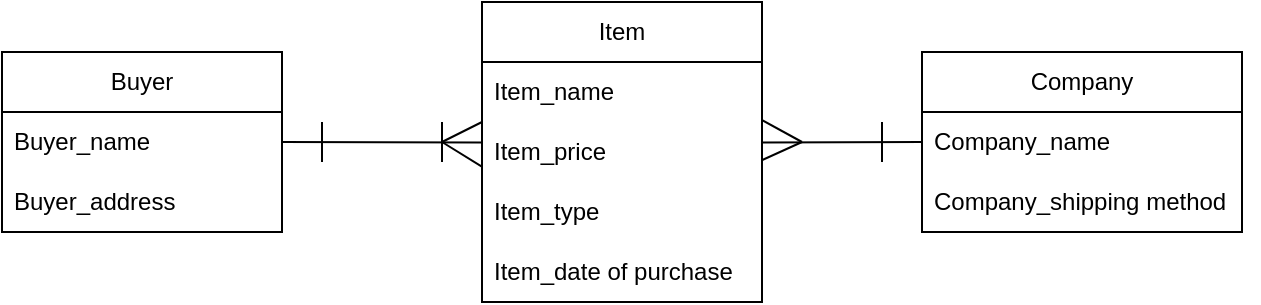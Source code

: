 <mxfile version="21.8.1" type="github">
  <diagram name="第 1 页" id="7rvDS9rxaqtdZqfZze3H">
    <mxGraphModel dx="875" dy="445" grid="1" gridSize="10" guides="1" tooltips="1" connect="1" arrows="1" fold="1" page="1" pageScale="1" pageWidth="827" pageHeight="1169" math="0" shadow="0">
      <root>
        <mxCell id="0" />
        <mxCell id="1" parent="0" />
        <mxCell id="npZYrpcKLzJFmQYhok-F-1" value="Buyer" style="swimlane;fontStyle=0;childLayout=stackLayout;horizontal=1;startSize=30;horizontalStack=0;resizeParent=1;resizeParentMax=0;resizeLast=0;collapsible=1;marginBottom=0;whiteSpace=wrap;html=1;" vertex="1" parent="1">
          <mxGeometry x="90" y="305" width="140" height="90" as="geometry">
            <mxRectangle x="120" y="280" width="60" height="30" as="alternateBounds" />
          </mxGeometry>
        </mxCell>
        <mxCell id="npZYrpcKLzJFmQYhok-F-2" value="Buyer_name" style="text;strokeColor=none;fillColor=none;align=left;verticalAlign=middle;spacingLeft=4;spacingRight=4;overflow=hidden;points=[[0,0.5],[1,0.5]];portConstraint=eastwest;rotatable=0;whiteSpace=wrap;html=1;" vertex="1" parent="npZYrpcKLzJFmQYhok-F-1">
          <mxGeometry y="30" width="140" height="30" as="geometry" />
        </mxCell>
        <mxCell id="npZYrpcKLzJFmQYhok-F-3" value="Buyer_address" style="text;strokeColor=none;fillColor=none;align=left;verticalAlign=middle;spacingLeft=4;spacingRight=4;overflow=hidden;points=[[0,0.5],[1,0.5]];portConstraint=eastwest;rotatable=0;whiteSpace=wrap;html=1;" vertex="1" parent="npZYrpcKLzJFmQYhok-F-1">
          <mxGeometry y="60" width="140" height="30" as="geometry" />
        </mxCell>
        <mxCell id="npZYrpcKLzJFmQYhok-F-7" value="Company" style="swimlane;fontStyle=0;childLayout=stackLayout;horizontal=1;startSize=30;horizontalStack=0;resizeParent=1;resizeParentMax=0;resizeLast=0;collapsible=1;marginBottom=0;whiteSpace=wrap;html=1;" vertex="1" parent="1">
          <mxGeometry x="550" y="305" width="160" height="90" as="geometry">
            <mxRectangle x="120" y="280" width="60" height="30" as="alternateBounds" />
          </mxGeometry>
        </mxCell>
        <mxCell id="npZYrpcKLzJFmQYhok-F-8" value="Company_name" style="text;strokeColor=none;fillColor=none;align=left;verticalAlign=middle;spacingLeft=4;spacingRight=4;overflow=hidden;points=[[0,0.5],[1,0.5]];portConstraint=eastwest;rotatable=0;whiteSpace=wrap;html=1;" vertex="1" parent="npZYrpcKLzJFmQYhok-F-7">
          <mxGeometry y="30" width="160" height="30" as="geometry" />
        </mxCell>
        <mxCell id="npZYrpcKLzJFmQYhok-F-10" value="Company_shipping method" style="text;strokeColor=none;fillColor=none;align=left;verticalAlign=middle;spacingLeft=4;spacingRight=4;overflow=hidden;points=[[0,0.5],[1,0.5]];portConstraint=eastwest;rotatable=0;whiteSpace=wrap;html=1;" vertex="1" parent="npZYrpcKLzJFmQYhok-F-7">
          <mxGeometry y="60" width="160" height="30" as="geometry" />
        </mxCell>
        <mxCell id="npZYrpcKLzJFmQYhok-F-36" style="edgeStyle=none;rounded=0;orthogonalLoop=1;jettySize=auto;html=1;exitX=1;exitY=0.5;exitDx=0;exitDy=0;" edge="1" parent="npZYrpcKLzJFmQYhok-F-7" source="npZYrpcKLzJFmQYhok-F-8" target="npZYrpcKLzJFmQYhok-F-8">
          <mxGeometry relative="1" as="geometry" />
        </mxCell>
        <mxCell id="npZYrpcKLzJFmQYhok-F-12" value="Item" style="swimlane;fontStyle=0;childLayout=stackLayout;horizontal=1;startSize=30;horizontalStack=0;resizeParent=1;resizeParentMax=0;resizeLast=0;collapsible=1;marginBottom=0;whiteSpace=wrap;html=1;" vertex="1" parent="1">
          <mxGeometry x="330" y="280" width="140" height="150" as="geometry">
            <mxRectangle x="120" y="280" width="60" height="30" as="alternateBounds" />
          </mxGeometry>
        </mxCell>
        <mxCell id="npZYrpcKLzJFmQYhok-F-13" value="Item_name" style="text;strokeColor=none;fillColor=none;align=left;verticalAlign=middle;spacingLeft=4;spacingRight=4;overflow=hidden;points=[[0,0.5],[1,0.5]];portConstraint=eastwest;rotatable=0;whiteSpace=wrap;html=1;" vertex="1" parent="npZYrpcKLzJFmQYhok-F-12">
          <mxGeometry y="30" width="140" height="30" as="geometry" />
        </mxCell>
        <mxCell id="npZYrpcKLzJFmQYhok-F-15" value="Item_price" style="text;strokeColor=none;fillColor=none;align=left;verticalAlign=middle;spacingLeft=4;spacingRight=4;overflow=hidden;points=[[0,0.5],[1,0.5]];portConstraint=eastwest;rotatable=0;whiteSpace=wrap;html=1;" vertex="1" parent="npZYrpcKLzJFmQYhok-F-12">
          <mxGeometry y="60" width="140" height="30" as="geometry" />
        </mxCell>
        <mxCell id="npZYrpcKLzJFmQYhok-F-16" value="Item_type" style="text;strokeColor=none;fillColor=none;align=left;verticalAlign=middle;spacingLeft=4;spacingRight=4;overflow=hidden;points=[[0,0.5],[1,0.5]];portConstraint=eastwest;rotatable=0;whiteSpace=wrap;html=1;" vertex="1" parent="npZYrpcKLzJFmQYhok-F-12">
          <mxGeometry y="90" width="140" height="30" as="geometry" />
        </mxCell>
        <mxCell id="npZYrpcKLzJFmQYhok-F-20" value="Item_date of purchase" style="text;strokeColor=none;fillColor=none;align=left;verticalAlign=middle;spacingLeft=4;spacingRight=4;overflow=hidden;points=[[0,0.5],[1,0.5]];portConstraint=eastwest;rotatable=0;whiteSpace=wrap;html=1;" vertex="1" parent="npZYrpcKLzJFmQYhok-F-12">
          <mxGeometry y="120" width="140" height="30" as="geometry" />
        </mxCell>
        <mxCell id="npZYrpcKLzJFmQYhok-F-17" style="edgeStyle=none;rounded=0;orthogonalLoop=1;jettySize=auto;html=1;exitX=0.5;exitY=0;exitDx=0;exitDy=0;" edge="1" parent="1" source="npZYrpcKLzJFmQYhok-F-1" target="npZYrpcKLzJFmQYhok-F-1">
          <mxGeometry relative="1" as="geometry" />
        </mxCell>
        <mxCell id="npZYrpcKLzJFmQYhok-F-24" value="" style="endArrow=none;html=1;rounded=0;exitX=1;exitY=0.5;exitDx=0;exitDy=0;entryX=-0.002;entryY=0.341;entryDx=0;entryDy=0;entryPerimeter=0;" edge="1" parent="1" source="npZYrpcKLzJFmQYhok-F-2" target="npZYrpcKLzJFmQYhok-F-15">
          <mxGeometry width="50" height="50" relative="1" as="geometry">
            <mxPoint x="280" y="390" as="sourcePoint" />
            <mxPoint x="330" y="340" as="targetPoint" />
          </mxGeometry>
        </mxCell>
        <mxCell id="npZYrpcKLzJFmQYhok-F-25" value="" style="endArrow=none;html=1;rounded=0;" edge="1" parent="1">
          <mxGeometry width="50" height="50" relative="1" as="geometry">
            <mxPoint x="310" y="350" as="sourcePoint" />
            <mxPoint x="330" y="340" as="targetPoint" />
          </mxGeometry>
        </mxCell>
        <mxCell id="npZYrpcKLzJFmQYhok-F-26" value="" style="endArrow=none;html=1;rounded=0;entryX=-0.002;entryY=0.741;entryDx=0;entryDy=0;entryPerimeter=0;" edge="1" parent="1" target="npZYrpcKLzJFmQYhok-F-15">
          <mxGeometry width="50" height="50" relative="1" as="geometry">
            <mxPoint x="310" y="350" as="sourcePoint" />
            <mxPoint x="330" y="340" as="targetPoint" />
          </mxGeometry>
        </mxCell>
        <mxCell id="npZYrpcKLzJFmQYhok-F-27" value="" style="endArrow=none;html=1;rounded=0;" edge="1" parent="1">
          <mxGeometry width="50" height="50" relative="1" as="geometry">
            <mxPoint x="310" y="360" as="sourcePoint" />
            <mxPoint x="310" y="340" as="targetPoint" />
          </mxGeometry>
        </mxCell>
        <mxCell id="npZYrpcKLzJFmQYhok-F-30" value="" style="endArrow=none;html=1;rounded=0;" edge="1" parent="1">
          <mxGeometry width="50" height="50" relative="1" as="geometry">
            <mxPoint x="250" y="340" as="sourcePoint" />
            <mxPoint x="250" y="360" as="targetPoint" />
          </mxGeometry>
        </mxCell>
        <mxCell id="npZYrpcKLzJFmQYhok-F-31" value="" style="endArrow=none;html=1;rounded=0;exitX=1;exitY=0.341;exitDx=0;exitDy=0;entryX=0;entryY=0.5;entryDx=0;entryDy=0;exitPerimeter=0;" edge="1" parent="1" source="npZYrpcKLzJFmQYhok-F-15" target="npZYrpcKLzJFmQYhok-F-8">
          <mxGeometry width="50" height="50" relative="1" as="geometry">
            <mxPoint x="370" y="360" as="sourcePoint" />
            <mxPoint x="420" y="310" as="targetPoint" />
          </mxGeometry>
        </mxCell>
        <mxCell id="npZYrpcKLzJFmQYhok-F-32" value="" style="endArrow=none;html=1;rounded=0;entryX=0.999;entryY=0.965;entryDx=0;entryDy=0;entryPerimeter=0;" edge="1" parent="1" target="npZYrpcKLzJFmQYhok-F-13">
          <mxGeometry width="50" height="50" relative="1" as="geometry">
            <mxPoint x="490" y="350" as="sourcePoint" />
            <mxPoint x="510" y="330" as="targetPoint" />
          </mxGeometry>
        </mxCell>
        <mxCell id="npZYrpcKLzJFmQYhok-F-33" value="" style="endArrow=none;html=1;rounded=0;entryX=0.999;entryY=0.637;entryDx=0;entryDy=0;entryPerimeter=0;" edge="1" parent="1" target="npZYrpcKLzJFmQYhok-F-15">
          <mxGeometry width="50" height="50" relative="1" as="geometry">
            <mxPoint x="490" y="350" as="sourcePoint" />
            <mxPoint x="480" y="349" as="targetPoint" />
          </mxGeometry>
        </mxCell>
        <mxCell id="npZYrpcKLzJFmQYhok-F-34" value="" style="endArrow=none;html=1;rounded=0;" edge="1" parent="1">
          <mxGeometry width="50" height="50" relative="1" as="geometry">
            <mxPoint x="530" y="360" as="sourcePoint" />
            <mxPoint x="530" y="340" as="targetPoint" />
          </mxGeometry>
        </mxCell>
      </root>
    </mxGraphModel>
  </diagram>
</mxfile>
